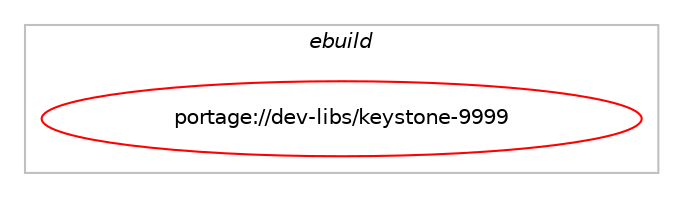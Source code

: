 digraph prolog {

# *************
# Graph options
# *************

newrank=true;
concentrate=true;
compound=true;
graph [rankdir=LR,fontname=Helvetica,fontsize=10,ranksep=1.5];#, ranksep=2.5, nodesep=0.2];
edge  [arrowhead=vee];
node  [fontname=Helvetica,fontsize=10];

# **********
# The ebuild
# **********

subgraph cluster_leftcol {
color=gray;
label=<<i>ebuild</i>>;
id [label="portage://dev-libs/keystone-9999", color=red, width=4, href="../dev-libs/keystone-9999.svg"];
}

# ****************
# The dependencies
# ****************

subgraph cluster_midcol {
color=gray;
label=<<i>dependencies</i>>;
subgraph cluster_compile {
fillcolor="#eeeeee";
style=filled;
label=<<i>compile</i>>;
# *** BEGIN UNKNOWN DEPENDENCY TYPE (TODO) ***
# id -> equal(use_conditional_group(positive,python,portage://dev-libs/keystone-9999,[use_conditional_group(positive,python_targets_python3_10,portage://dev-libs/keystone-9999,[package_dependency(portage://dev-libs/keystone-9999,install,no,dev-lang,python,none,[,,],[slot(3.10)],[])]),use_conditional_group(positive,python_targets_python3_11,portage://dev-libs/keystone-9999,[package_dependency(portage://dev-libs/keystone-9999,install,no,dev-lang,python,none,[,,],[slot(3.11)],[])]),use_conditional_group(positive,python_targets_python3_12,portage://dev-libs/keystone-9999,[package_dependency(portage://dev-libs/keystone-9999,install,no,dev-lang,python,none,[,,],[slot(3.12)],[])]),use_conditional_group(positive,python_targets_python3_13,portage://dev-libs/keystone-9999,[package_dependency(portage://dev-libs/keystone-9999,install,no,dev-lang,python,none,[,,],[slot(3.13)],[])])]))
# *** END UNKNOWN DEPENDENCY TYPE (TODO) ***

}
subgraph cluster_compileandrun {
fillcolor="#eeeeee";
style=filled;
label=<<i>compile and run</i>>;
}
subgraph cluster_run {
fillcolor="#eeeeee";
style=filled;
label=<<i>run</i>>;
# *** BEGIN UNKNOWN DEPENDENCY TYPE (TODO) ***
# id -> equal(use_conditional_group(positive,python,portage://dev-libs/keystone-9999,[use_conditional_group(positive,python_targets_python3_10,portage://dev-libs/keystone-9999,[package_dependency(portage://dev-libs/keystone-9999,run,no,dev-lang,python,none,[,,],[slot(3.10)],[])]),use_conditional_group(positive,python_targets_python3_11,portage://dev-libs/keystone-9999,[package_dependency(portage://dev-libs/keystone-9999,run,no,dev-lang,python,none,[,,],[slot(3.11)],[])]),use_conditional_group(positive,python_targets_python3_12,portage://dev-libs/keystone-9999,[package_dependency(portage://dev-libs/keystone-9999,run,no,dev-lang,python,none,[,,],[slot(3.12)],[])]),use_conditional_group(positive,python_targets_python3_13,portage://dev-libs/keystone-9999,[package_dependency(portage://dev-libs/keystone-9999,run,no,dev-lang,python,none,[,,],[slot(3.13)],[])])]))
# *** END UNKNOWN DEPENDENCY TYPE (TODO) ***

}
}

# **************
# The candidates
# **************

subgraph cluster_choices {
rank=same;
color=gray;
label=<<i>candidates</i>>;

}

}
